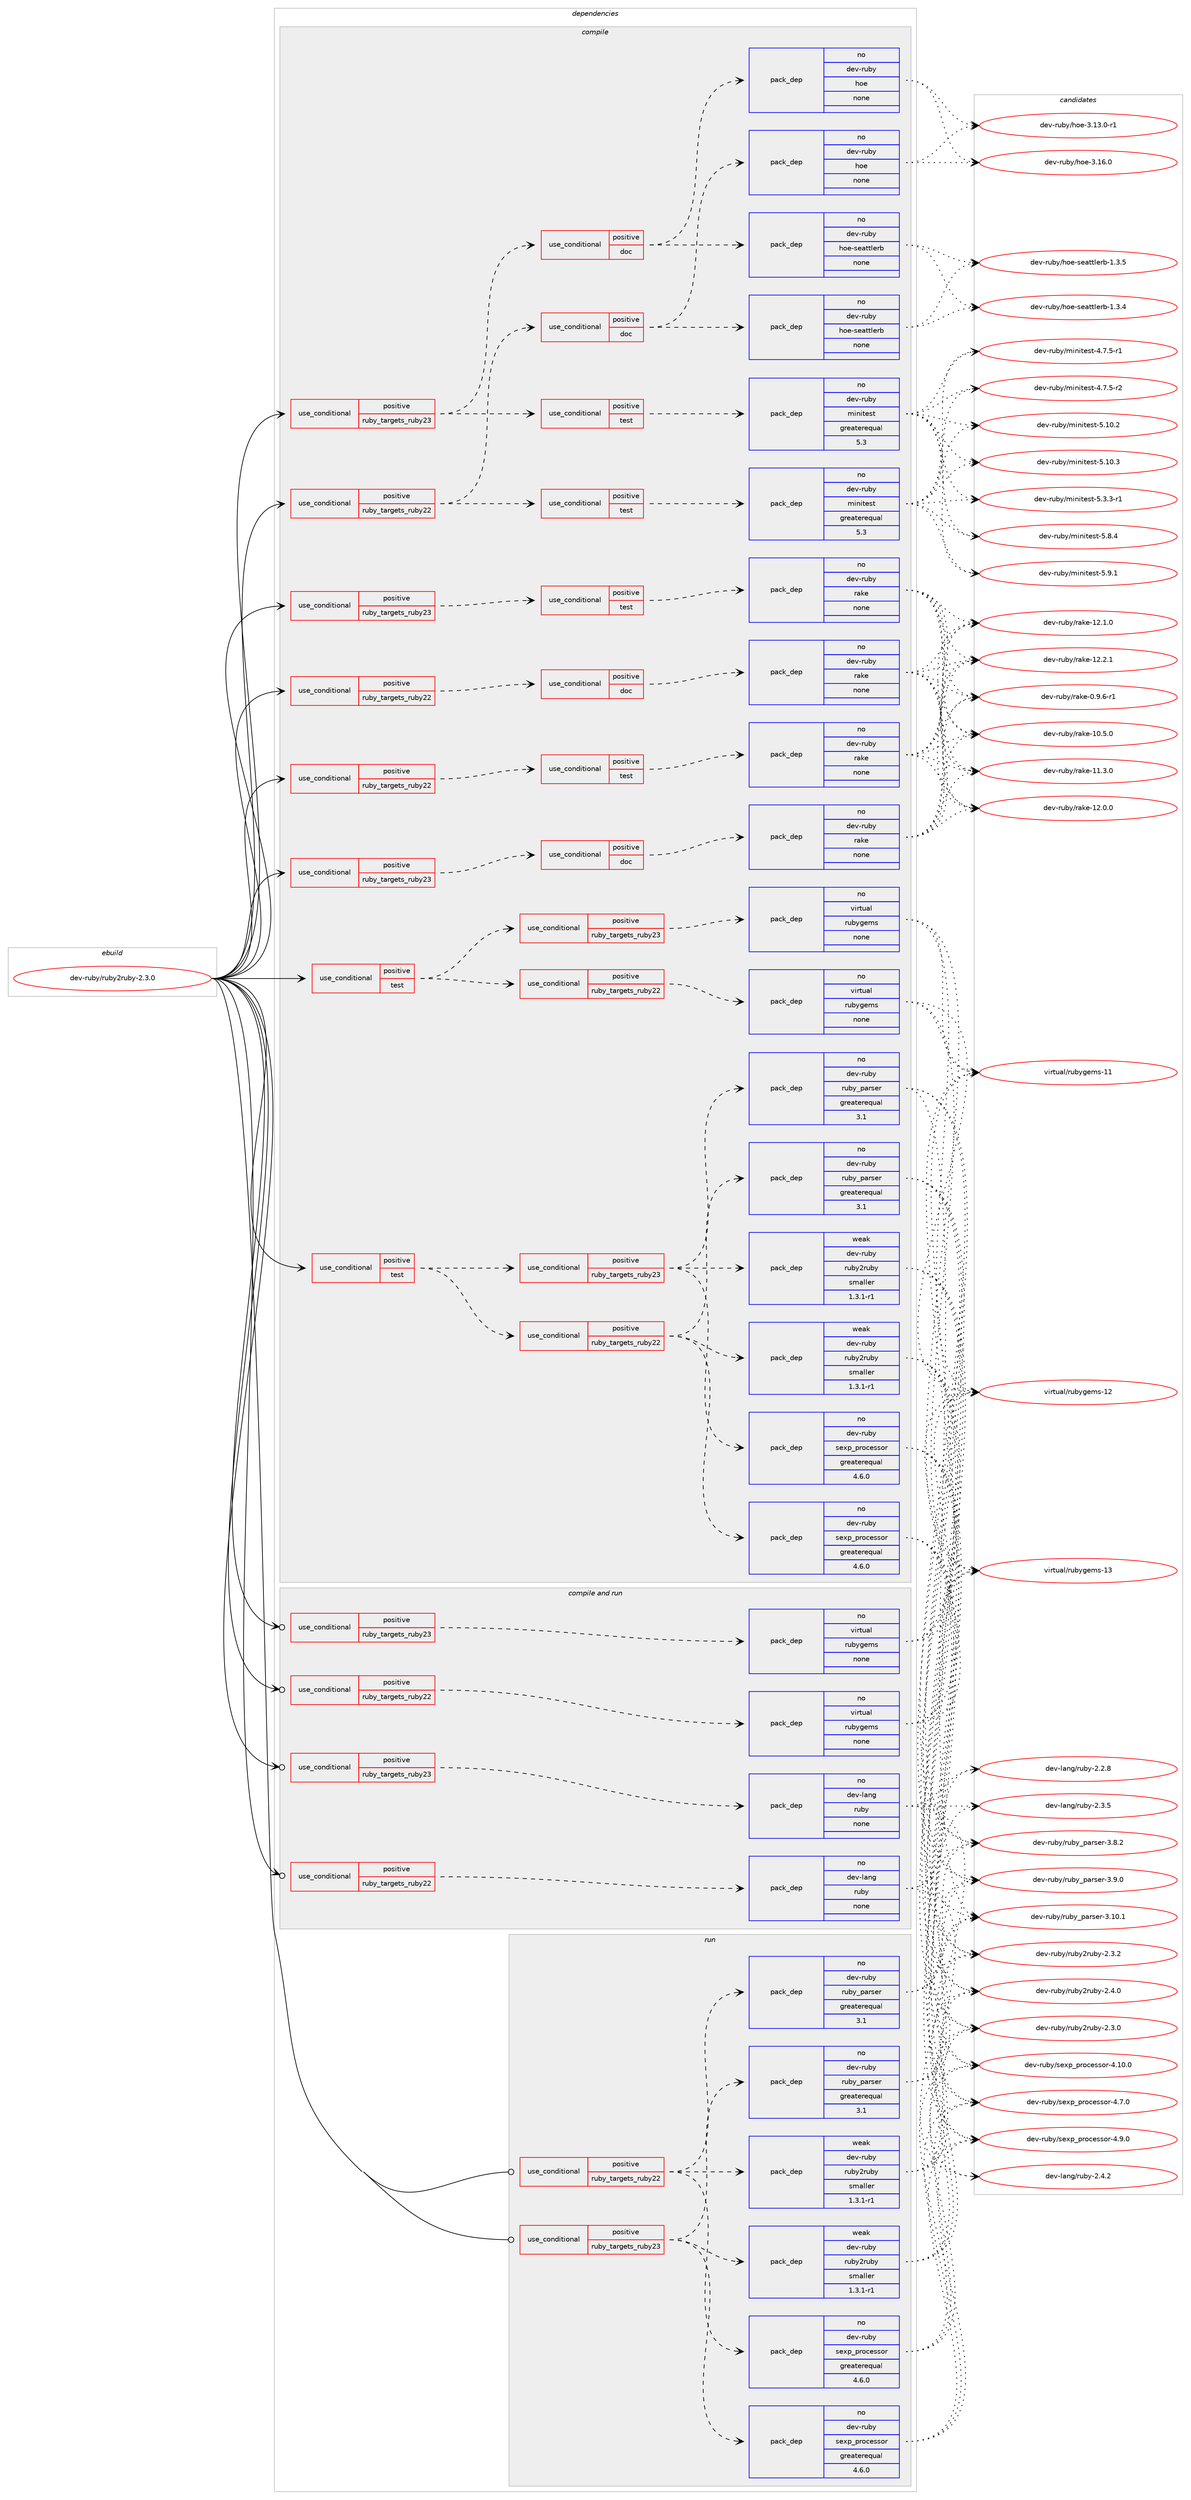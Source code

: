 digraph prolog {

# *************
# Graph options
# *************

newrank=true;
concentrate=true;
compound=true;
graph [rankdir=LR,fontname=Helvetica,fontsize=10,ranksep=1.5];#, ranksep=2.5, nodesep=0.2];
edge  [arrowhead=vee];
node  [fontname=Helvetica,fontsize=10];

# **********
# The ebuild
# **********

subgraph cluster_leftcol {
color=gray;
rank=same;
label=<<i>ebuild</i>>;
id [label="dev-ruby/ruby2ruby-2.3.0", color=red, width=4, href="../dev-ruby/ruby2ruby-2.3.0.svg"];
}

# ****************
# The dependencies
# ****************

subgraph cluster_midcol {
color=gray;
label=<<i>dependencies</i>>;
subgraph cluster_compile {
fillcolor="#eeeeee";
style=filled;
label=<<i>compile</i>>;
subgraph cond71971 {
dependency268715 [label=<<TABLE BORDER="0" CELLBORDER="1" CELLSPACING="0" CELLPADDING="4"><TR><TD ROWSPAN="3" CELLPADDING="10">use_conditional</TD></TR><TR><TD>positive</TD></TR><TR><TD>ruby_targets_ruby22</TD></TR></TABLE>>, shape=none, color=red];
subgraph cond71972 {
dependency268716 [label=<<TABLE BORDER="0" CELLBORDER="1" CELLSPACING="0" CELLPADDING="4"><TR><TD ROWSPAN="3" CELLPADDING="10">use_conditional</TD></TR><TR><TD>positive</TD></TR><TR><TD>doc</TD></TR></TABLE>>, shape=none, color=red];
subgraph pack192630 {
dependency268717 [label=<<TABLE BORDER="0" CELLBORDER="1" CELLSPACING="0" CELLPADDING="4" WIDTH="220"><TR><TD ROWSPAN="6" CELLPADDING="30">pack_dep</TD></TR><TR><TD WIDTH="110">no</TD></TR><TR><TD>dev-ruby</TD></TR><TR><TD>hoe</TD></TR><TR><TD>none</TD></TR><TR><TD></TD></TR></TABLE>>, shape=none, color=blue];
}
dependency268716:e -> dependency268717:w [weight=20,style="dashed",arrowhead="vee"];
subgraph pack192631 {
dependency268718 [label=<<TABLE BORDER="0" CELLBORDER="1" CELLSPACING="0" CELLPADDING="4" WIDTH="220"><TR><TD ROWSPAN="6" CELLPADDING="30">pack_dep</TD></TR><TR><TD WIDTH="110">no</TD></TR><TR><TD>dev-ruby</TD></TR><TR><TD>hoe-seattlerb</TD></TR><TR><TD>none</TD></TR><TR><TD></TD></TR></TABLE>>, shape=none, color=blue];
}
dependency268716:e -> dependency268718:w [weight=20,style="dashed",arrowhead="vee"];
}
dependency268715:e -> dependency268716:w [weight=20,style="dashed",arrowhead="vee"];
subgraph cond71973 {
dependency268719 [label=<<TABLE BORDER="0" CELLBORDER="1" CELLSPACING="0" CELLPADDING="4"><TR><TD ROWSPAN="3" CELLPADDING="10">use_conditional</TD></TR><TR><TD>positive</TD></TR><TR><TD>test</TD></TR></TABLE>>, shape=none, color=red];
subgraph pack192632 {
dependency268720 [label=<<TABLE BORDER="0" CELLBORDER="1" CELLSPACING="0" CELLPADDING="4" WIDTH="220"><TR><TD ROWSPAN="6" CELLPADDING="30">pack_dep</TD></TR><TR><TD WIDTH="110">no</TD></TR><TR><TD>dev-ruby</TD></TR><TR><TD>minitest</TD></TR><TR><TD>greaterequal</TD></TR><TR><TD>5.3</TD></TR></TABLE>>, shape=none, color=blue];
}
dependency268719:e -> dependency268720:w [weight=20,style="dashed",arrowhead="vee"];
}
dependency268715:e -> dependency268719:w [weight=20,style="dashed",arrowhead="vee"];
}
id:e -> dependency268715:w [weight=20,style="solid",arrowhead="vee"];
subgraph cond71974 {
dependency268721 [label=<<TABLE BORDER="0" CELLBORDER="1" CELLSPACING="0" CELLPADDING="4"><TR><TD ROWSPAN="3" CELLPADDING="10">use_conditional</TD></TR><TR><TD>positive</TD></TR><TR><TD>ruby_targets_ruby22</TD></TR></TABLE>>, shape=none, color=red];
subgraph cond71975 {
dependency268722 [label=<<TABLE BORDER="0" CELLBORDER="1" CELLSPACING="0" CELLPADDING="4"><TR><TD ROWSPAN="3" CELLPADDING="10">use_conditional</TD></TR><TR><TD>positive</TD></TR><TR><TD>doc</TD></TR></TABLE>>, shape=none, color=red];
subgraph pack192633 {
dependency268723 [label=<<TABLE BORDER="0" CELLBORDER="1" CELLSPACING="0" CELLPADDING="4" WIDTH="220"><TR><TD ROWSPAN="6" CELLPADDING="30">pack_dep</TD></TR><TR><TD WIDTH="110">no</TD></TR><TR><TD>dev-ruby</TD></TR><TR><TD>rake</TD></TR><TR><TD>none</TD></TR><TR><TD></TD></TR></TABLE>>, shape=none, color=blue];
}
dependency268722:e -> dependency268723:w [weight=20,style="dashed",arrowhead="vee"];
}
dependency268721:e -> dependency268722:w [weight=20,style="dashed",arrowhead="vee"];
}
id:e -> dependency268721:w [weight=20,style="solid",arrowhead="vee"];
subgraph cond71976 {
dependency268724 [label=<<TABLE BORDER="0" CELLBORDER="1" CELLSPACING="0" CELLPADDING="4"><TR><TD ROWSPAN="3" CELLPADDING="10">use_conditional</TD></TR><TR><TD>positive</TD></TR><TR><TD>ruby_targets_ruby22</TD></TR></TABLE>>, shape=none, color=red];
subgraph cond71977 {
dependency268725 [label=<<TABLE BORDER="0" CELLBORDER="1" CELLSPACING="0" CELLPADDING="4"><TR><TD ROWSPAN="3" CELLPADDING="10">use_conditional</TD></TR><TR><TD>positive</TD></TR><TR><TD>test</TD></TR></TABLE>>, shape=none, color=red];
subgraph pack192634 {
dependency268726 [label=<<TABLE BORDER="0" CELLBORDER="1" CELLSPACING="0" CELLPADDING="4" WIDTH="220"><TR><TD ROWSPAN="6" CELLPADDING="30">pack_dep</TD></TR><TR><TD WIDTH="110">no</TD></TR><TR><TD>dev-ruby</TD></TR><TR><TD>rake</TD></TR><TR><TD>none</TD></TR><TR><TD></TD></TR></TABLE>>, shape=none, color=blue];
}
dependency268725:e -> dependency268726:w [weight=20,style="dashed",arrowhead="vee"];
}
dependency268724:e -> dependency268725:w [weight=20,style="dashed",arrowhead="vee"];
}
id:e -> dependency268724:w [weight=20,style="solid",arrowhead="vee"];
subgraph cond71978 {
dependency268727 [label=<<TABLE BORDER="0" CELLBORDER="1" CELLSPACING="0" CELLPADDING="4"><TR><TD ROWSPAN="3" CELLPADDING="10">use_conditional</TD></TR><TR><TD>positive</TD></TR><TR><TD>ruby_targets_ruby23</TD></TR></TABLE>>, shape=none, color=red];
subgraph cond71979 {
dependency268728 [label=<<TABLE BORDER="0" CELLBORDER="1" CELLSPACING="0" CELLPADDING="4"><TR><TD ROWSPAN="3" CELLPADDING="10">use_conditional</TD></TR><TR><TD>positive</TD></TR><TR><TD>doc</TD></TR></TABLE>>, shape=none, color=red];
subgraph pack192635 {
dependency268729 [label=<<TABLE BORDER="0" CELLBORDER="1" CELLSPACING="0" CELLPADDING="4" WIDTH="220"><TR><TD ROWSPAN="6" CELLPADDING="30">pack_dep</TD></TR><TR><TD WIDTH="110">no</TD></TR><TR><TD>dev-ruby</TD></TR><TR><TD>hoe</TD></TR><TR><TD>none</TD></TR><TR><TD></TD></TR></TABLE>>, shape=none, color=blue];
}
dependency268728:e -> dependency268729:w [weight=20,style="dashed",arrowhead="vee"];
subgraph pack192636 {
dependency268730 [label=<<TABLE BORDER="0" CELLBORDER="1" CELLSPACING="0" CELLPADDING="4" WIDTH="220"><TR><TD ROWSPAN="6" CELLPADDING="30">pack_dep</TD></TR><TR><TD WIDTH="110">no</TD></TR><TR><TD>dev-ruby</TD></TR><TR><TD>hoe-seattlerb</TD></TR><TR><TD>none</TD></TR><TR><TD></TD></TR></TABLE>>, shape=none, color=blue];
}
dependency268728:e -> dependency268730:w [weight=20,style="dashed",arrowhead="vee"];
}
dependency268727:e -> dependency268728:w [weight=20,style="dashed",arrowhead="vee"];
subgraph cond71980 {
dependency268731 [label=<<TABLE BORDER="0" CELLBORDER="1" CELLSPACING="0" CELLPADDING="4"><TR><TD ROWSPAN="3" CELLPADDING="10">use_conditional</TD></TR><TR><TD>positive</TD></TR><TR><TD>test</TD></TR></TABLE>>, shape=none, color=red];
subgraph pack192637 {
dependency268732 [label=<<TABLE BORDER="0" CELLBORDER="1" CELLSPACING="0" CELLPADDING="4" WIDTH="220"><TR><TD ROWSPAN="6" CELLPADDING="30">pack_dep</TD></TR><TR><TD WIDTH="110">no</TD></TR><TR><TD>dev-ruby</TD></TR><TR><TD>minitest</TD></TR><TR><TD>greaterequal</TD></TR><TR><TD>5.3</TD></TR></TABLE>>, shape=none, color=blue];
}
dependency268731:e -> dependency268732:w [weight=20,style="dashed",arrowhead="vee"];
}
dependency268727:e -> dependency268731:w [weight=20,style="dashed",arrowhead="vee"];
}
id:e -> dependency268727:w [weight=20,style="solid",arrowhead="vee"];
subgraph cond71981 {
dependency268733 [label=<<TABLE BORDER="0" CELLBORDER="1" CELLSPACING="0" CELLPADDING="4"><TR><TD ROWSPAN="3" CELLPADDING="10">use_conditional</TD></TR><TR><TD>positive</TD></TR><TR><TD>ruby_targets_ruby23</TD></TR></TABLE>>, shape=none, color=red];
subgraph cond71982 {
dependency268734 [label=<<TABLE BORDER="0" CELLBORDER="1" CELLSPACING="0" CELLPADDING="4"><TR><TD ROWSPAN="3" CELLPADDING="10">use_conditional</TD></TR><TR><TD>positive</TD></TR><TR><TD>doc</TD></TR></TABLE>>, shape=none, color=red];
subgraph pack192638 {
dependency268735 [label=<<TABLE BORDER="0" CELLBORDER="1" CELLSPACING="0" CELLPADDING="4" WIDTH="220"><TR><TD ROWSPAN="6" CELLPADDING="30">pack_dep</TD></TR><TR><TD WIDTH="110">no</TD></TR><TR><TD>dev-ruby</TD></TR><TR><TD>rake</TD></TR><TR><TD>none</TD></TR><TR><TD></TD></TR></TABLE>>, shape=none, color=blue];
}
dependency268734:e -> dependency268735:w [weight=20,style="dashed",arrowhead="vee"];
}
dependency268733:e -> dependency268734:w [weight=20,style="dashed",arrowhead="vee"];
}
id:e -> dependency268733:w [weight=20,style="solid",arrowhead="vee"];
subgraph cond71983 {
dependency268736 [label=<<TABLE BORDER="0" CELLBORDER="1" CELLSPACING="0" CELLPADDING="4"><TR><TD ROWSPAN="3" CELLPADDING="10">use_conditional</TD></TR><TR><TD>positive</TD></TR><TR><TD>ruby_targets_ruby23</TD></TR></TABLE>>, shape=none, color=red];
subgraph cond71984 {
dependency268737 [label=<<TABLE BORDER="0" CELLBORDER="1" CELLSPACING="0" CELLPADDING="4"><TR><TD ROWSPAN="3" CELLPADDING="10">use_conditional</TD></TR><TR><TD>positive</TD></TR><TR><TD>test</TD></TR></TABLE>>, shape=none, color=red];
subgraph pack192639 {
dependency268738 [label=<<TABLE BORDER="0" CELLBORDER="1" CELLSPACING="0" CELLPADDING="4" WIDTH="220"><TR><TD ROWSPAN="6" CELLPADDING="30">pack_dep</TD></TR><TR><TD WIDTH="110">no</TD></TR><TR><TD>dev-ruby</TD></TR><TR><TD>rake</TD></TR><TR><TD>none</TD></TR><TR><TD></TD></TR></TABLE>>, shape=none, color=blue];
}
dependency268737:e -> dependency268738:w [weight=20,style="dashed",arrowhead="vee"];
}
dependency268736:e -> dependency268737:w [weight=20,style="dashed",arrowhead="vee"];
}
id:e -> dependency268736:w [weight=20,style="solid",arrowhead="vee"];
subgraph cond71985 {
dependency268739 [label=<<TABLE BORDER="0" CELLBORDER="1" CELLSPACING="0" CELLPADDING="4"><TR><TD ROWSPAN="3" CELLPADDING="10">use_conditional</TD></TR><TR><TD>positive</TD></TR><TR><TD>test</TD></TR></TABLE>>, shape=none, color=red];
subgraph cond71986 {
dependency268740 [label=<<TABLE BORDER="0" CELLBORDER="1" CELLSPACING="0" CELLPADDING="4"><TR><TD ROWSPAN="3" CELLPADDING="10">use_conditional</TD></TR><TR><TD>positive</TD></TR><TR><TD>ruby_targets_ruby22</TD></TR></TABLE>>, shape=none, color=red];
subgraph pack192640 {
dependency268741 [label=<<TABLE BORDER="0" CELLBORDER="1" CELLSPACING="0" CELLPADDING="4" WIDTH="220"><TR><TD ROWSPAN="6" CELLPADDING="30">pack_dep</TD></TR><TR><TD WIDTH="110">no</TD></TR><TR><TD>dev-ruby</TD></TR><TR><TD>sexp_processor</TD></TR><TR><TD>greaterequal</TD></TR><TR><TD>4.6.0</TD></TR></TABLE>>, shape=none, color=blue];
}
dependency268740:e -> dependency268741:w [weight=20,style="dashed",arrowhead="vee"];
subgraph pack192641 {
dependency268742 [label=<<TABLE BORDER="0" CELLBORDER="1" CELLSPACING="0" CELLPADDING="4" WIDTH="220"><TR><TD ROWSPAN="6" CELLPADDING="30">pack_dep</TD></TR><TR><TD WIDTH="110">no</TD></TR><TR><TD>dev-ruby</TD></TR><TR><TD>ruby_parser</TD></TR><TR><TD>greaterequal</TD></TR><TR><TD>3.1</TD></TR></TABLE>>, shape=none, color=blue];
}
dependency268740:e -> dependency268742:w [weight=20,style="dashed",arrowhead="vee"];
subgraph pack192642 {
dependency268743 [label=<<TABLE BORDER="0" CELLBORDER="1" CELLSPACING="0" CELLPADDING="4" WIDTH="220"><TR><TD ROWSPAN="6" CELLPADDING="30">pack_dep</TD></TR><TR><TD WIDTH="110">weak</TD></TR><TR><TD>dev-ruby</TD></TR><TR><TD>ruby2ruby</TD></TR><TR><TD>smaller</TD></TR><TR><TD>1.3.1-r1</TD></TR></TABLE>>, shape=none, color=blue];
}
dependency268740:e -> dependency268743:w [weight=20,style="dashed",arrowhead="vee"];
}
dependency268739:e -> dependency268740:w [weight=20,style="dashed",arrowhead="vee"];
subgraph cond71987 {
dependency268744 [label=<<TABLE BORDER="0" CELLBORDER="1" CELLSPACING="0" CELLPADDING="4"><TR><TD ROWSPAN="3" CELLPADDING="10">use_conditional</TD></TR><TR><TD>positive</TD></TR><TR><TD>ruby_targets_ruby23</TD></TR></TABLE>>, shape=none, color=red];
subgraph pack192643 {
dependency268745 [label=<<TABLE BORDER="0" CELLBORDER="1" CELLSPACING="0" CELLPADDING="4" WIDTH="220"><TR><TD ROWSPAN="6" CELLPADDING="30">pack_dep</TD></TR><TR><TD WIDTH="110">no</TD></TR><TR><TD>dev-ruby</TD></TR><TR><TD>sexp_processor</TD></TR><TR><TD>greaterequal</TD></TR><TR><TD>4.6.0</TD></TR></TABLE>>, shape=none, color=blue];
}
dependency268744:e -> dependency268745:w [weight=20,style="dashed",arrowhead="vee"];
subgraph pack192644 {
dependency268746 [label=<<TABLE BORDER="0" CELLBORDER="1" CELLSPACING="0" CELLPADDING="4" WIDTH="220"><TR><TD ROWSPAN="6" CELLPADDING="30">pack_dep</TD></TR><TR><TD WIDTH="110">no</TD></TR><TR><TD>dev-ruby</TD></TR><TR><TD>ruby_parser</TD></TR><TR><TD>greaterequal</TD></TR><TR><TD>3.1</TD></TR></TABLE>>, shape=none, color=blue];
}
dependency268744:e -> dependency268746:w [weight=20,style="dashed",arrowhead="vee"];
subgraph pack192645 {
dependency268747 [label=<<TABLE BORDER="0" CELLBORDER="1" CELLSPACING="0" CELLPADDING="4" WIDTH="220"><TR><TD ROWSPAN="6" CELLPADDING="30">pack_dep</TD></TR><TR><TD WIDTH="110">weak</TD></TR><TR><TD>dev-ruby</TD></TR><TR><TD>ruby2ruby</TD></TR><TR><TD>smaller</TD></TR><TR><TD>1.3.1-r1</TD></TR></TABLE>>, shape=none, color=blue];
}
dependency268744:e -> dependency268747:w [weight=20,style="dashed",arrowhead="vee"];
}
dependency268739:e -> dependency268744:w [weight=20,style="dashed",arrowhead="vee"];
}
id:e -> dependency268739:w [weight=20,style="solid",arrowhead="vee"];
subgraph cond71988 {
dependency268748 [label=<<TABLE BORDER="0" CELLBORDER="1" CELLSPACING="0" CELLPADDING="4"><TR><TD ROWSPAN="3" CELLPADDING="10">use_conditional</TD></TR><TR><TD>positive</TD></TR><TR><TD>test</TD></TR></TABLE>>, shape=none, color=red];
subgraph cond71989 {
dependency268749 [label=<<TABLE BORDER="0" CELLBORDER="1" CELLSPACING="0" CELLPADDING="4"><TR><TD ROWSPAN="3" CELLPADDING="10">use_conditional</TD></TR><TR><TD>positive</TD></TR><TR><TD>ruby_targets_ruby22</TD></TR></TABLE>>, shape=none, color=red];
subgraph pack192646 {
dependency268750 [label=<<TABLE BORDER="0" CELLBORDER="1" CELLSPACING="0" CELLPADDING="4" WIDTH="220"><TR><TD ROWSPAN="6" CELLPADDING="30">pack_dep</TD></TR><TR><TD WIDTH="110">no</TD></TR><TR><TD>virtual</TD></TR><TR><TD>rubygems</TD></TR><TR><TD>none</TD></TR><TR><TD></TD></TR></TABLE>>, shape=none, color=blue];
}
dependency268749:e -> dependency268750:w [weight=20,style="dashed",arrowhead="vee"];
}
dependency268748:e -> dependency268749:w [weight=20,style="dashed",arrowhead="vee"];
subgraph cond71990 {
dependency268751 [label=<<TABLE BORDER="0" CELLBORDER="1" CELLSPACING="0" CELLPADDING="4"><TR><TD ROWSPAN="3" CELLPADDING="10">use_conditional</TD></TR><TR><TD>positive</TD></TR><TR><TD>ruby_targets_ruby23</TD></TR></TABLE>>, shape=none, color=red];
subgraph pack192647 {
dependency268752 [label=<<TABLE BORDER="0" CELLBORDER="1" CELLSPACING="0" CELLPADDING="4" WIDTH="220"><TR><TD ROWSPAN="6" CELLPADDING="30">pack_dep</TD></TR><TR><TD WIDTH="110">no</TD></TR><TR><TD>virtual</TD></TR><TR><TD>rubygems</TD></TR><TR><TD>none</TD></TR><TR><TD></TD></TR></TABLE>>, shape=none, color=blue];
}
dependency268751:e -> dependency268752:w [weight=20,style="dashed",arrowhead="vee"];
}
dependency268748:e -> dependency268751:w [weight=20,style="dashed",arrowhead="vee"];
}
id:e -> dependency268748:w [weight=20,style="solid",arrowhead="vee"];
}
subgraph cluster_compileandrun {
fillcolor="#eeeeee";
style=filled;
label=<<i>compile and run</i>>;
subgraph cond71991 {
dependency268753 [label=<<TABLE BORDER="0" CELLBORDER="1" CELLSPACING="0" CELLPADDING="4"><TR><TD ROWSPAN="3" CELLPADDING="10">use_conditional</TD></TR><TR><TD>positive</TD></TR><TR><TD>ruby_targets_ruby22</TD></TR></TABLE>>, shape=none, color=red];
subgraph pack192648 {
dependency268754 [label=<<TABLE BORDER="0" CELLBORDER="1" CELLSPACING="0" CELLPADDING="4" WIDTH="220"><TR><TD ROWSPAN="6" CELLPADDING="30">pack_dep</TD></TR><TR><TD WIDTH="110">no</TD></TR><TR><TD>dev-lang</TD></TR><TR><TD>ruby</TD></TR><TR><TD>none</TD></TR><TR><TD></TD></TR></TABLE>>, shape=none, color=blue];
}
dependency268753:e -> dependency268754:w [weight=20,style="dashed",arrowhead="vee"];
}
id:e -> dependency268753:w [weight=20,style="solid",arrowhead="odotvee"];
subgraph cond71992 {
dependency268755 [label=<<TABLE BORDER="0" CELLBORDER="1" CELLSPACING="0" CELLPADDING="4"><TR><TD ROWSPAN="3" CELLPADDING="10">use_conditional</TD></TR><TR><TD>positive</TD></TR><TR><TD>ruby_targets_ruby22</TD></TR></TABLE>>, shape=none, color=red];
subgraph pack192649 {
dependency268756 [label=<<TABLE BORDER="0" CELLBORDER="1" CELLSPACING="0" CELLPADDING="4" WIDTH="220"><TR><TD ROWSPAN="6" CELLPADDING="30">pack_dep</TD></TR><TR><TD WIDTH="110">no</TD></TR><TR><TD>virtual</TD></TR><TR><TD>rubygems</TD></TR><TR><TD>none</TD></TR><TR><TD></TD></TR></TABLE>>, shape=none, color=blue];
}
dependency268755:e -> dependency268756:w [weight=20,style="dashed",arrowhead="vee"];
}
id:e -> dependency268755:w [weight=20,style="solid",arrowhead="odotvee"];
subgraph cond71993 {
dependency268757 [label=<<TABLE BORDER="0" CELLBORDER="1" CELLSPACING="0" CELLPADDING="4"><TR><TD ROWSPAN="3" CELLPADDING="10">use_conditional</TD></TR><TR><TD>positive</TD></TR><TR><TD>ruby_targets_ruby23</TD></TR></TABLE>>, shape=none, color=red];
subgraph pack192650 {
dependency268758 [label=<<TABLE BORDER="0" CELLBORDER="1" CELLSPACING="0" CELLPADDING="4" WIDTH="220"><TR><TD ROWSPAN="6" CELLPADDING="30">pack_dep</TD></TR><TR><TD WIDTH="110">no</TD></TR><TR><TD>dev-lang</TD></TR><TR><TD>ruby</TD></TR><TR><TD>none</TD></TR><TR><TD></TD></TR></TABLE>>, shape=none, color=blue];
}
dependency268757:e -> dependency268758:w [weight=20,style="dashed",arrowhead="vee"];
}
id:e -> dependency268757:w [weight=20,style="solid",arrowhead="odotvee"];
subgraph cond71994 {
dependency268759 [label=<<TABLE BORDER="0" CELLBORDER="1" CELLSPACING="0" CELLPADDING="4"><TR><TD ROWSPAN="3" CELLPADDING="10">use_conditional</TD></TR><TR><TD>positive</TD></TR><TR><TD>ruby_targets_ruby23</TD></TR></TABLE>>, shape=none, color=red];
subgraph pack192651 {
dependency268760 [label=<<TABLE BORDER="0" CELLBORDER="1" CELLSPACING="0" CELLPADDING="4" WIDTH="220"><TR><TD ROWSPAN="6" CELLPADDING="30">pack_dep</TD></TR><TR><TD WIDTH="110">no</TD></TR><TR><TD>virtual</TD></TR><TR><TD>rubygems</TD></TR><TR><TD>none</TD></TR><TR><TD></TD></TR></TABLE>>, shape=none, color=blue];
}
dependency268759:e -> dependency268760:w [weight=20,style="dashed",arrowhead="vee"];
}
id:e -> dependency268759:w [weight=20,style="solid",arrowhead="odotvee"];
}
subgraph cluster_run {
fillcolor="#eeeeee";
style=filled;
label=<<i>run</i>>;
subgraph cond71995 {
dependency268761 [label=<<TABLE BORDER="0" CELLBORDER="1" CELLSPACING="0" CELLPADDING="4"><TR><TD ROWSPAN="3" CELLPADDING="10">use_conditional</TD></TR><TR><TD>positive</TD></TR><TR><TD>ruby_targets_ruby22</TD></TR></TABLE>>, shape=none, color=red];
subgraph pack192652 {
dependency268762 [label=<<TABLE BORDER="0" CELLBORDER="1" CELLSPACING="0" CELLPADDING="4" WIDTH="220"><TR><TD ROWSPAN="6" CELLPADDING="30">pack_dep</TD></TR><TR><TD WIDTH="110">no</TD></TR><TR><TD>dev-ruby</TD></TR><TR><TD>sexp_processor</TD></TR><TR><TD>greaterequal</TD></TR><TR><TD>4.6.0</TD></TR></TABLE>>, shape=none, color=blue];
}
dependency268761:e -> dependency268762:w [weight=20,style="dashed",arrowhead="vee"];
subgraph pack192653 {
dependency268763 [label=<<TABLE BORDER="0" CELLBORDER="1" CELLSPACING="0" CELLPADDING="4" WIDTH="220"><TR><TD ROWSPAN="6" CELLPADDING="30">pack_dep</TD></TR><TR><TD WIDTH="110">no</TD></TR><TR><TD>dev-ruby</TD></TR><TR><TD>ruby_parser</TD></TR><TR><TD>greaterequal</TD></TR><TR><TD>3.1</TD></TR></TABLE>>, shape=none, color=blue];
}
dependency268761:e -> dependency268763:w [weight=20,style="dashed",arrowhead="vee"];
subgraph pack192654 {
dependency268764 [label=<<TABLE BORDER="0" CELLBORDER="1" CELLSPACING="0" CELLPADDING="4" WIDTH="220"><TR><TD ROWSPAN="6" CELLPADDING="30">pack_dep</TD></TR><TR><TD WIDTH="110">weak</TD></TR><TR><TD>dev-ruby</TD></TR><TR><TD>ruby2ruby</TD></TR><TR><TD>smaller</TD></TR><TR><TD>1.3.1-r1</TD></TR></TABLE>>, shape=none, color=blue];
}
dependency268761:e -> dependency268764:w [weight=20,style="dashed",arrowhead="vee"];
}
id:e -> dependency268761:w [weight=20,style="solid",arrowhead="odot"];
subgraph cond71996 {
dependency268765 [label=<<TABLE BORDER="0" CELLBORDER="1" CELLSPACING="0" CELLPADDING="4"><TR><TD ROWSPAN="3" CELLPADDING="10">use_conditional</TD></TR><TR><TD>positive</TD></TR><TR><TD>ruby_targets_ruby23</TD></TR></TABLE>>, shape=none, color=red];
subgraph pack192655 {
dependency268766 [label=<<TABLE BORDER="0" CELLBORDER="1" CELLSPACING="0" CELLPADDING="4" WIDTH="220"><TR><TD ROWSPAN="6" CELLPADDING="30">pack_dep</TD></TR><TR><TD WIDTH="110">no</TD></TR><TR><TD>dev-ruby</TD></TR><TR><TD>sexp_processor</TD></TR><TR><TD>greaterequal</TD></TR><TR><TD>4.6.0</TD></TR></TABLE>>, shape=none, color=blue];
}
dependency268765:e -> dependency268766:w [weight=20,style="dashed",arrowhead="vee"];
subgraph pack192656 {
dependency268767 [label=<<TABLE BORDER="0" CELLBORDER="1" CELLSPACING="0" CELLPADDING="4" WIDTH="220"><TR><TD ROWSPAN="6" CELLPADDING="30">pack_dep</TD></TR><TR><TD WIDTH="110">no</TD></TR><TR><TD>dev-ruby</TD></TR><TR><TD>ruby_parser</TD></TR><TR><TD>greaterequal</TD></TR><TR><TD>3.1</TD></TR></TABLE>>, shape=none, color=blue];
}
dependency268765:e -> dependency268767:w [weight=20,style="dashed",arrowhead="vee"];
subgraph pack192657 {
dependency268768 [label=<<TABLE BORDER="0" CELLBORDER="1" CELLSPACING="0" CELLPADDING="4" WIDTH="220"><TR><TD ROWSPAN="6" CELLPADDING="30">pack_dep</TD></TR><TR><TD WIDTH="110">weak</TD></TR><TR><TD>dev-ruby</TD></TR><TR><TD>ruby2ruby</TD></TR><TR><TD>smaller</TD></TR><TR><TD>1.3.1-r1</TD></TR></TABLE>>, shape=none, color=blue];
}
dependency268765:e -> dependency268768:w [weight=20,style="dashed",arrowhead="vee"];
}
id:e -> dependency268765:w [weight=20,style="solid",arrowhead="odot"];
}
}

# **************
# The candidates
# **************

subgraph cluster_choices {
rank=same;
color=gray;
label=<<i>candidates</i>>;

subgraph choice192630 {
color=black;
nodesep=1;
choice100101118451141179812147104111101455146495146484511449 [label="dev-ruby/hoe-3.13.0-r1", color=red, width=4,href="../dev-ruby/hoe-3.13.0-r1.svg"];
choice10010111845114117981214710411110145514649544648 [label="dev-ruby/hoe-3.16.0", color=red, width=4,href="../dev-ruby/hoe-3.16.0.svg"];
dependency268717:e -> choice100101118451141179812147104111101455146495146484511449:w [style=dotted,weight="100"];
dependency268717:e -> choice10010111845114117981214710411110145514649544648:w [style=dotted,weight="100"];
}
subgraph choice192631 {
color=black;
nodesep=1;
choice100101118451141179812147104111101451151019711611610810111498454946514652 [label="dev-ruby/hoe-seattlerb-1.3.4", color=red, width=4,href="../dev-ruby/hoe-seattlerb-1.3.4.svg"];
choice100101118451141179812147104111101451151019711611610810111498454946514653 [label="dev-ruby/hoe-seattlerb-1.3.5", color=red, width=4,href="../dev-ruby/hoe-seattlerb-1.3.5.svg"];
dependency268718:e -> choice100101118451141179812147104111101451151019711611610810111498454946514652:w [style=dotted,weight="100"];
dependency268718:e -> choice100101118451141179812147104111101451151019711611610810111498454946514653:w [style=dotted,weight="100"];
}
subgraph choice192632 {
color=black;
nodesep=1;
choice1001011184511411798121471091051101051161011151164552465546534511449 [label="dev-ruby/minitest-4.7.5-r1", color=red, width=4,href="../dev-ruby/minitest-4.7.5-r1.svg"];
choice1001011184511411798121471091051101051161011151164552465546534511450 [label="dev-ruby/minitest-4.7.5-r2", color=red, width=4,href="../dev-ruby/minitest-4.7.5-r2.svg"];
choice10010111845114117981214710910511010511610111511645534649484650 [label="dev-ruby/minitest-5.10.2", color=red, width=4,href="../dev-ruby/minitest-5.10.2.svg"];
choice10010111845114117981214710910511010511610111511645534649484651 [label="dev-ruby/minitest-5.10.3", color=red, width=4,href="../dev-ruby/minitest-5.10.3.svg"];
choice1001011184511411798121471091051101051161011151164553465146514511449 [label="dev-ruby/minitest-5.3.3-r1", color=red, width=4,href="../dev-ruby/minitest-5.3.3-r1.svg"];
choice100101118451141179812147109105110105116101115116455346564652 [label="dev-ruby/minitest-5.8.4", color=red, width=4,href="../dev-ruby/minitest-5.8.4.svg"];
choice100101118451141179812147109105110105116101115116455346574649 [label="dev-ruby/minitest-5.9.1", color=red, width=4,href="../dev-ruby/minitest-5.9.1.svg"];
dependency268720:e -> choice1001011184511411798121471091051101051161011151164552465546534511449:w [style=dotted,weight="100"];
dependency268720:e -> choice1001011184511411798121471091051101051161011151164552465546534511450:w [style=dotted,weight="100"];
dependency268720:e -> choice10010111845114117981214710910511010511610111511645534649484650:w [style=dotted,weight="100"];
dependency268720:e -> choice10010111845114117981214710910511010511610111511645534649484651:w [style=dotted,weight="100"];
dependency268720:e -> choice1001011184511411798121471091051101051161011151164553465146514511449:w [style=dotted,weight="100"];
dependency268720:e -> choice100101118451141179812147109105110105116101115116455346564652:w [style=dotted,weight="100"];
dependency268720:e -> choice100101118451141179812147109105110105116101115116455346574649:w [style=dotted,weight="100"];
}
subgraph choice192633 {
color=black;
nodesep=1;
choice100101118451141179812147114971071014548465746544511449 [label="dev-ruby/rake-0.9.6-r1", color=red, width=4,href="../dev-ruby/rake-0.9.6-r1.svg"];
choice1001011184511411798121471149710710145494846534648 [label="dev-ruby/rake-10.5.0", color=red, width=4,href="../dev-ruby/rake-10.5.0.svg"];
choice1001011184511411798121471149710710145494946514648 [label="dev-ruby/rake-11.3.0", color=red, width=4,href="../dev-ruby/rake-11.3.0.svg"];
choice1001011184511411798121471149710710145495046484648 [label="dev-ruby/rake-12.0.0", color=red, width=4,href="../dev-ruby/rake-12.0.0.svg"];
choice1001011184511411798121471149710710145495046494648 [label="dev-ruby/rake-12.1.0", color=red, width=4,href="../dev-ruby/rake-12.1.0.svg"];
choice1001011184511411798121471149710710145495046504649 [label="dev-ruby/rake-12.2.1", color=red, width=4,href="../dev-ruby/rake-12.2.1.svg"];
dependency268723:e -> choice100101118451141179812147114971071014548465746544511449:w [style=dotted,weight="100"];
dependency268723:e -> choice1001011184511411798121471149710710145494846534648:w [style=dotted,weight="100"];
dependency268723:e -> choice1001011184511411798121471149710710145494946514648:w [style=dotted,weight="100"];
dependency268723:e -> choice1001011184511411798121471149710710145495046484648:w [style=dotted,weight="100"];
dependency268723:e -> choice1001011184511411798121471149710710145495046494648:w [style=dotted,weight="100"];
dependency268723:e -> choice1001011184511411798121471149710710145495046504649:w [style=dotted,weight="100"];
}
subgraph choice192634 {
color=black;
nodesep=1;
choice100101118451141179812147114971071014548465746544511449 [label="dev-ruby/rake-0.9.6-r1", color=red, width=4,href="../dev-ruby/rake-0.9.6-r1.svg"];
choice1001011184511411798121471149710710145494846534648 [label="dev-ruby/rake-10.5.0", color=red, width=4,href="../dev-ruby/rake-10.5.0.svg"];
choice1001011184511411798121471149710710145494946514648 [label="dev-ruby/rake-11.3.0", color=red, width=4,href="../dev-ruby/rake-11.3.0.svg"];
choice1001011184511411798121471149710710145495046484648 [label="dev-ruby/rake-12.0.0", color=red, width=4,href="../dev-ruby/rake-12.0.0.svg"];
choice1001011184511411798121471149710710145495046494648 [label="dev-ruby/rake-12.1.0", color=red, width=4,href="../dev-ruby/rake-12.1.0.svg"];
choice1001011184511411798121471149710710145495046504649 [label="dev-ruby/rake-12.2.1", color=red, width=4,href="../dev-ruby/rake-12.2.1.svg"];
dependency268726:e -> choice100101118451141179812147114971071014548465746544511449:w [style=dotted,weight="100"];
dependency268726:e -> choice1001011184511411798121471149710710145494846534648:w [style=dotted,weight="100"];
dependency268726:e -> choice1001011184511411798121471149710710145494946514648:w [style=dotted,weight="100"];
dependency268726:e -> choice1001011184511411798121471149710710145495046484648:w [style=dotted,weight="100"];
dependency268726:e -> choice1001011184511411798121471149710710145495046494648:w [style=dotted,weight="100"];
dependency268726:e -> choice1001011184511411798121471149710710145495046504649:w [style=dotted,weight="100"];
}
subgraph choice192635 {
color=black;
nodesep=1;
choice100101118451141179812147104111101455146495146484511449 [label="dev-ruby/hoe-3.13.0-r1", color=red, width=4,href="../dev-ruby/hoe-3.13.0-r1.svg"];
choice10010111845114117981214710411110145514649544648 [label="dev-ruby/hoe-3.16.0", color=red, width=4,href="../dev-ruby/hoe-3.16.0.svg"];
dependency268729:e -> choice100101118451141179812147104111101455146495146484511449:w [style=dotted,weight="100"];
dependency268729:e -> choice10010111845114117981214710411110145514649544648:w [style=dotted,weight="100"];
}
subgraph choice192636 {
color=black;
nodesep=1;
choice100101118451141179812147104111101451151019711611610810111498454946514652 [label="dev-ruby/hoe-seattlerb-1.3.4", color=red, width=4,href="../dev-ruby/hoe-seattlerb-1.3.4.svg"];
choice100101118451141179812147104111101451151019711611610810111498454946514653 [label="dev-ruby/hoe-seattlerb-1.3.5", color=red, width=4,href="../dev-ruby/hoe-seattlerb-1.3.5.svg"];
dependency268730:e -> choice100101118451141179812147104111101451151019711611610810111498454946514652:w [style=dotted,weight="100"];
dependency268730:e -> choice100101118451141179812147104111101451151019711611610810111498454946514653:w [style=dotted,weight="100"];
}
subgraph choice192637 {
color=black;
nodesep=1;
choice1001011184511411798121471091051101051161011151164552465546534511449 [label="dev-ruby/minitest-4.7.5-r1", color=red, width=4,href="../dev-ruby/minitest-4.7.5-r1.svg"];
choice1001011184511411798121471091051101051161011151164552465546534511450 [label="dev-ruby/minitest-4.7.5-r2", color=red, width=4,href="../dev-ruby/minitest-4.7.5-r2.svg"];
choice10010111845114117981214710910511010511610111511645534649484650 [label="dev-ruby/minitest-5.10.2", color=red, width=4,href="../dev-ruby/minitest-5.10.2.svg"];
choice10010111845114117981214710910511010511610111511645534649484651 [label="dev-ruby/minitest-5.10.3", color=red, width=4,href="../dev-ruby/minitest-5.10.3.svg"];
choice1001011184511411798121471091051101051161011151164553465146514511449 [label="dev-ruby/minitest-5.3.3-r1", color=red, width=4,href="../dev-ruby/minitest-5.3.3-r1.svg"];
choice100101118451141179812147109105110105116101115116455346564652 [label="dev-ruby/minitest-5.8.4", color=red, width=4,href="../dev-ruby/minitest-5.8.4.svg"];
choice100101118451141179812147109105110105116101115116455346574649 [label="dev-ruby/minitest-5.9.1", color=red, width=4,href="../dev-ruby/minitest-5.9.1.svg"];
dependency268732:e -> choice1001011184511411798121471091051101051161011151164552465546534511449:w [style=dotted,weight="100"];
dependency268732:e -> choice1001011184511411798121471091051101051161011151164552465546534511450:w [style=dotted,weight="100"];
dependency268732:e -> choice10010111845114117981214710910511010511610111511645534649484650:w [style=dotted,weight="100"];
dependency268732:e -> choice10010111845114117981214710910511010511610111511645534649484651:w [style=dotted,weight="100"];
dependency268732:e -> choice1001011184511411798121471091051101051161011151164553465146514511449:w [style=dotted,weight="100"];
dependency268732:e -> choice100101118451141179812147109105110105116101115116455346564652:w [style=dotted,weight="100"];
dependency268732:e -> choice100101118451141179812147109105110105116101115116455346574649:w [style=dotted,weight="100"];
}
subgraph choice192638 {
color=black;
nodesep=1;
choice100101118451141179812147114971071014548465746544511449 [label="dev-ruby/rake-0.9.6-r1", color=red, width=4,href="../dev-ruby/rake-0.9.6-r1.svg"];
choice1001011184511411798121471149710710145494846534648 [label="dev-ruby/rake-10.5.0", color=red, width=4,href="../dev-ruby/rake-10.5.0.svg"];
choice1001011184511411798121471149710710145494946514648 [label="dev-ruby/rake-11.3.0", color=red, width=4,href="../dev-ruby/rake-11.3.0.svg"];
choice1001011184511411798121471149710710145495046484648 [label="dev-ruby/rake-12.0.0", color=red, width=4,href="../dev-ruby/rake-12.0.0.svg"];
choice1001011184511411798121471149710710145495046494648 [label="dev-ruby/rake-12.1.0", color=red, width=4,href="../dev-ruby/rake-12.1.0.svg"];
choice1001011184511411798121471149710710145495046504649 [label="dev-ruby/rake-12.2.1", color=red, width=4,href="../dev-ruby/rake-12.2.1.svg"];
dependency268735:e -> choice100101118451141179812147114971071014548465746544511449:w [style=dotted,weight="100"];
dependency268735:e -> choice1001011184511411798121471149710710145494846534648:w [style=dotted,weight="100"];
dependency268735:e -> choice1001011184511411798121471149710710145494946514648:w [style=dotted,weight="100"];
dependency268735:e -> choice1001011184511411798121471149710710145495046484648:w [style=dotted,weight="100"];
dependency268735:e -> choice1001011184511411798121471149710710145495046494648:w [style=dotted,weight="100"];
dependency268735:e -> choice1001011184511411798121471149710710145495046504649:w [style=dotted,weight="100"];
}
subgraph choice192639 {
color=black;
nodesep=1;
choice100101118451141179812147114971071014548465746544511449 [label="dev-ruby/rake-0.9.6-r1", color=red, width=4,href="../dev-ruby/rake-0.9.6-r1.svg"];
choice1001011184511411798121471149710710145494846534648 [label="dev-ruby/rake-10.5.0", color=red, width=4,href="../dev-ruby/rake-10.5.0.svg"];
choice1001011184511411798121471149710710145494946514648 [label="dev-ruby/rake-11.3.0", color=red, width=4,href="../dev-ruby/rake-11.3.0.svg"];
choice1001011184511411798121471149710710145495046484648 [label="dev-ruby/rake-12.0.0", color=red, width=4,href="../dev-ruby/rake-12.0.0.svg"];
choice1001011184511411798121471149710710145495046494648 [label="dev-ruby/rake-12.1.0", color=red, width=4,href="../dev-ruby/rake-12.1.0.svg"];
choice1001011184511411798121471149710710145495046504649 [label="dev-ruby/rake-12.2.1", color=red, width=4,href="../dev-ruby/rake-12.2.1.svg"];
dependency268738:e -> choice100101118451141179812147114971071014548465746544511449:w [style=dotted,weight="100"];
dependency268738:e -> choice1001011184511411798121471149710710145494846534648:w [style=dotted,weight="100"];
dependency268738:e -> choice1001011184511411798121471149710710145494946514648:w [style=dotted,weight="100"];
dependency268738:e -> choice1001011184511411798121471149710710145495046484648:w [style=dotted,weight="100"];
dependency268738:e -> choice1001011184511411798121471149710710145495046494648:w [style=dotted,weight="100"];
dependency268738:e -> choice1001011184511411798121471149710710145495046504649:w [style=dotted,weight="100"];
}
subgraph choice192640 {
color=black;
nodesep=1;
choice100101118451141179812147115101120112951121141119910111511511111445524649484648 [label="dev-ruby/sexp_processor-4.10.0", color=red, width=4,href="../dev-ruby/sexp_processor-4.10.0.svg"];
choice1001011184511411798121471151011201129511211411199101115115111114455246554648 [label="dev-ruby/sexp_processor-4.7.0", color=red, width=4,href="../dev-ruby/sexp_processor-4.7.0.svg"];
choice1001011184511411798121471151011201129511211411199101115115111114455246574648 [label="dev-ruby/sexp_processor-4.9.0", color=red, width=4,href="../dev-ruby/sexp_processor-4.9.0.svg"];
dependency268741:e -> choice100101118451141179812147115101120112951121141119910111511511111445524649484648:w [style=dotted,weight="100"];
dependency268741:e -> choice1001011184511411798121471151011201129511211411199101115115111114455246554648:w [style=dotted,weight="100"];
dependency268741:e -> choice1001011184511411798121471151011201129511211411199101115115111114455246574648:w [style=dotted,weight="100"];
}
subgraph choice192641 {
color=black;
nodesep=1;
choice10010111845114117981214711411798121951129711411510111445514649484649 [label="dev-ruby/ruby_parser-3.10.1", color=red, width=4,href="../dev-ruby/ruby_parser-3.10.1.svg"];
choice100101118451141179812147114117981219511297114115101114455146564650 [label="dev-ruby/ruby_parser-3.8.2", color=red, width=4,href="../dev-ruby/ruby_parser-3.8.2.svg"];
choice100101118451141179812147114117981219511297114115101114455146574648 [label="dev-ruby/ruby_parser-3.9.0", color=red, width=4,href="../dev-ruby/ruby_parser-3.9.0.svg"];
dependency268742:e -> choice10010111845114117981214711411798121951129711411510111445514649484649:w [style=dotted,weight="100"];
dependency268742:e -> choice100101118451141179812147114117981219511297114115101114455146564650:w [style=dotted,weight="100"];
dependency268742:e -> choice100101118451141179812147114117981219511297114115101114455146574648:w [style=dotted,weight="100"];
}
subgraph choice192642 {
color=black;
nodesep=1;
choice100101118451141179812147114117981215011411798121455046514648 [label="dev-ruby/ruby2ruby-2.3.0", color=red, width=4,href="../dev-ruby/ruby2ruby-2.3.0.svg"];
choice100101118451141179812147114117981215011411798121455046514650 [label="dev-ruby/ruby2ruby-2.3.2", color=red, width=4,href="../dev-ruby/ruby2ruby-2.3.2.svg"];
choice100101118451141179812147114117981215011411798121455046524648 [label="dev-ruby/ruby2ruby-2.4.0", color=red, width=4,href="../dev-ruby/ruby2ruby-2.4.0.svg"];
dependency268743:e -> choice100101118451141179812147114117981215011411798121455046514648:w [style=dotted,weight="100"];
dependency268743:e -> choice100101118451141179812147114117981215011411798121455046514650:w [style=dotted,weight="100"];
dependency268743:e -> choice100101118451141179812147114117981215011411798121455046524648:w [style=dotted,weight="100"];
}
subgraph choice192643 {
color=black;
nodesep=1;
choice100101118451141179812147115101120112951121141119910111511511111445524649484648 [label="dev-ruby/sexp_processor-4.10.0", color=red, width=4,href="../dev-ruby/sexp_processor-4.10.0.svg"];
choice1001011184511411798121471151011201129511211411199101115115111114455246554648 [label="dev-ruby/sexp_processor-4.7.0", color=red, width=4,href="../dev-ruby/sexp_processor-4.7.0.svg"];
choice1001011184511411798121471151011201129511211411199101115115111114455246574648 [label="dev-ruby/sexp_processor-4.9.0", color=red, width=4,href="../dev-ruby/sexp_processor-4.9.0.svg"];
dependency268745:e -> choice100101118451141179812147115101120112951121141119910111511511111445524649484648:w [style=dotted,weight="100"];
dependency268745:e -> choice1001011184511411798121471151011201129511211411199101115115111114455246554648:w [style=dotted,weight="100"];
dependency268745:e -> choice1001011184511411798121471151011201129511211411199101115115111114455246574648:w [style=dotted,weight="100"];
}
subgraph choice192644 {
color=black;
nodesep=1;
choice10010111845114117981214711411798121951129711411510111445514649484649 [label="dev-ruby/ruby_parser-3.10.1", color=red, width=4,href="../dev-ruby/ruby_parser-3.10.1.svg"];
choice100101118451141179812147114117981219511297114115101114455146564650 [label="dev-ruby/ruby_parser-3.8.2", color=red, width=4,href="../dev-ruby/ruby_parser-3.8.2.svg"];
choice100101118451141179812147114117981219511297114115101114455146574648 [label="dev-ruby/ruby_parser-3.9.0", color=red, width=4,href="../dev-ruby/ruby_parser-3.9.0.svg"];
dependency268746:e -> choice10010111845114117981214711411798121951129711411510111445514649484649:w [style=dotted,weight="100"];
dependency268746:e -> choice100101118451141179812147114117981219511297114115101114455146564650:w [style=dotted,weight="100"];
dependency268746:e -> choice100101118451141179812147114117981219511297114115101114455146574648:w [style=dotted,weight="100"];
}
subgraph choice192645 {
color=black;
nodesep=1;
choice100101118451141179812147114117981215011411798121455046514648 [label="dev-ruby/ruby2ruby-2.3.0", color=red, width=4,href="../dev-ruby/ruby2ruby-2.3.0.svg"];
choice100101118451141179812147114117981215011411798121455046514650 [label="dev-ruby/ruby2ruby-2.3.2", color=red, width=4,href="../dev-ruby/ruby2ruby-2.3.2.svg"];
choice100101118451141179812147114117981215011411798121455046524648 [label="dev-ruby/ruby2ruby-2.4.0", color=red, width=4,href="../dev-ruby/ruby2ruby-2.4.0.svg"];
dependency268747:e -> choice100101118451141179812147114117981215011411798121455046514648:w [style=dotted,weight="100"];
dependency268747:e -> choice100101118451141179812147114117981215011411798121455046514650:w [style=dotted,weight="100"];
dependency268747:e -> choice100101118451141179812147114117981215011411798121455046524648:w [style=dotted,weight="100"];
}
subgraph choice192646 {
color=black;
nodesep=1;
choice118105114116117971084711411798121103101109115454949 [label="virtual/rubygems-11", color=red, width=4,href="../virtual/rubygems-11.svg"];
choice118105114116117971084711411798121103101109115454950 [label="virtual/rubygems-12", color=red, width=4,href="../virtual/rubygems-12.svg"];
choice118105114116117971084711411798121103101109115454951 [label="virtual/rubygems-13", color=red, width=4,href="../virtual/rubygems-13.svg"];
dependency268750:e -> choice118105114116117971084711411798121103101109115454949:w [style=dotted,weight="100"];
dependency268750:e -> choice118105114116117971084711411798121103101109115454950:w [style=dotted,weight="100"];
dependency268750:e -> choice118105114116117971084711411798121103101109115454951:w [style=dotted,weight="100"];
}
subgraph choice192647 {
color=black;
nodesep=1;
choice118105114116117971084711411798121103101109115454949 [label="virtual/rubygems-11", color=red, width=4,href="../virtual/rubygems-11.svg"];
choice118105114116117971084711411798121103101109115454950 [label="virtual/rubygems-12", color=red, width=4,href="../virtual/rubygems-12.svg"];
choice118105114116117971084711411798121103101109115454951 [label="virtual/rubygems-13", color=red, width=4,href="../virtual/rubygems-13.svg"];
dependency268752:e -> choice118105114116117971084711411798121103101109115454949:w [style=dotted,weight="100"];
dependency268752:e -> choice118105114116117971084711411798121103101109115454950:w [style=dotted,weight="100"];
dependency268752:e -> choice118105114116117971084711411798121103101109115454951:w [style=dotted,weight="100"];
}
subgraph choice192648 {
color=black;
nodesep=1;
choice10010111845108971101034711411798121455046504656 [label="dev-lang/ruby-2.2.8", color=red, width=4,href="../dev-lang/ruby-2.2.8.svg"];
choice10010111845108971101034711411798121455046514653 [label="dev-lang/ruby-2.3.5", color=red, width=4,href="../dev-lang/ruby-2.3.5.svg"];
choice10010111845108971101034711411798121455046524650 [label="dev-lang/ruby-2.4.2", color=red, width=4,href="../dev-lang/ruby-2.4.2.svg"];
dependency268754:e -> choice10010111845108971101034711411798121455046504656:w [style=dotted,weight="100"];
dependency268754:e -> choice10010111845108971101034711411798121455046514653:w [style=dotted,weight="100"];
dependency268754:e -> choice10010111845108971101034711411798121455046524650:w [style=dotted,weight="100"];
}
subgraph choice192649 {
color=black;
nodesep=1;
choice118105114116117971084711411798121103101109115454949 [label="virtual/rubygems-11", color=red, width=4,href="../virtual/rubygems-11.svg"];
choice118105114116117971084711411798121103101109115454950 [label="virtual/rubygems-12", color=red, width=4,href="../virtual/rubygems-12.svg"];
choice118105114116117971084711411798121103101109115454951 [label="virtual/rubygems-13", color=red, width=4,href="../virtual/rubygems-13.svg"];
dependency268756:e -> choice118105114116117971084711411798121103101109115454949:w [style=dotted,weight="100"];
dependency268756:e -> choice118105114116117971084711411798121103101109115454950:w [style=dotted,weight="100"];
dependency268756:e -> choice118105114116117971084711411798121103101109115454951:w [style=dotted,weight="100"];
}
subgraph choice192650 {
color=black;
nodesep=1;
choice10010111845108971101034711411798121455046504656 [label="dev-lang/ruby-2.2.8", color=red, width=4,href="../dev-lang/ruby-2.2.8.svg"];
choice10010111845108971101034711411798121455046514653 [label="dev-lang/ruby-2.3.5", color=red, width=4,href="../dev-lang/ruby-2.3.5.svg"];
choice10010111845108971101034711411798121455046524650 [label="dev-lang/ruby-2.4.2", color=red, width=4,href="../dev-lang/ruby-2.4.2.svg"];
dependency268758:e -> choice10010111845108971101034711411798121455046504656:w [style=dotted,weight="100"];
dependency268758:e -> choice10010111845108971101034711411798121455046514653:w [style=dotted,weight="100"];
dependency268758:e -> choice10010111845108971101034711411798121455046524650:w [style=dotted,weight="100"];
}
subgraph choice192651 {
color=black;
nodesep=1;
choice118105114116117971084711411798121103101109115454949 [label="virtual/rubygems-11", color=red, width=4,href="../virtual/rubygems-11.svg"];
choice118105114116117971084711411798121103101109115454950 [label="virtual/rubygems-12", color=red, width=4,href="../virtual/rubygems-12.svg"];
choice118105114116117971084711411798121103101109115454951 [label="virtual/rubygems-13", color=red, width=4,href="../virtual/rubygems-13.svg"];
dependency268760:e -> choice118105114116117971084711411798121103101109115454949:w [style=dotted,weight="100"];
dependency268760:e -> choice118105114116117971084711411798121103101109115454950:w [style=dotted,weight="100"];
dependency268760:e -> choice118105114116117971084711411798121103101109115454951:w [style=dotted,weight="100"];
}
subgraph choice192652 {
color=black;
nodesep=1;
choice100101118451141179812147115101120112951121141119910111511511111445524649484648 [label="dev-ruby/sexp_processor-4.10.0", color=red, width=4,href="../dev-ruby/sexp_processor-4.10.0.svg"];
choice1001011184511411798121471151011201129511211411199101115115111114455246554648 [label="dev-ruby/sexp_processor-4.7.0", color=red, width=4,href="../dev-ruby/sexp_processor-4.7.0.svg"];
choice1001011184511411798121471151011201129511211411199101115115111114455246574648 [label="dev-ruby/sexp_processor-4.9.0", color=red, width=4,href="../dev-ruby/sexp_processor-4.9.0.svg"];
dependency268762:e -> choice100101118451141179812147115101120112951121141119910111511511111445524649484648:w [style=dotted,weight="100"];
dependency268762:e -> choice1001011184511411798121471151011201129511211411199101115115111114455246554648:w [style=dotted,weight="100"];
dependency268762:e -> choice1001011184511411798121471151011201129511211411199101115115111114455246574648:w [style=dotted,weight="100"];
}
subgraph choice192653 {
color=black;
nodesep=1;
choice10010111845114117981214711411798121951129711411510111445514649484649 [label="dev-ruby/ruby_parser-3.10.1", color=red, width=4,href="../dev-ruby/ruby_parser-3.10.1.svg"];
choice100101118451141179812147114117981219511297114115101114455146564650 [label="dev-ruby/ruby_parser-3.8.2", color=red, width=4,href="../dev-ruby/ruby_parser-3.8.2.svg"];
choice100101118451141179812147114117981219511297114115101114455146574648 [label="dev-ruby/ruby_parser-3.9.0", color=red, width=4,href="../dev-ruby/ruby_parser-3.9.0.svg"];
dependency268763:e -> choice10010111845114117981214711411798121951129711411510111445514649484649:w [style=dotted,weight="100"];
dependency268763:e -> choice100101118451141179812147114117981219511297114115101114455146564650:w [style=dotted,weight="100"];
dependency268763:e -> choice100101118451141179812147114117981219511297114115101114455146574648:w [style=dotted,weight="100"];
}
subgraph choice192654 {
color=black;
nodesep=1;
choice100101118451141179812147114117981215011411798121455046514648 [label="dev-ruby/ruby2ruby-2.3.0", color=red, width=4,href="../dev-ruby/ruby2ruby-2.3.0.svg"];
choice100101118451141179812147114117981215011411798121455046514650 [label="dev-ruby/ruby2ruby-2.3.2", color=red, width=4,href="../dev-ruby/ruby2ruby-2.3.2.svg"];
choice100101118451141179812147114117981215011411798121455046524648 [label="dev-ruby/ruby2ruby-2.4.0", color=red, width=4,href="../dev-ruby/ruby2ruby-2.4.0.svg"];
dependency268764:e -> choice100101118451141179812147114117981215011411798121455046514648:w [style=dotted,weight="100"];
dependency268764:e -> choice100101118451141179812147114117981215011411798121455046514650:w [style=dotted,weight="100"];
dependency268764:e -> choice100101118451141179812147114117981215011411798121455046524648:w [style=dotted,weight="100"];
}
subgraph choice192655 {
color=black;
nodesep=1;
choice100101118451141179812147115101120112951121141119910111511511111445524649484648 [label="dev-ruby/sexp_processor-4.10.0", color=red, width=4,href="../dev-ruby/sexp_processor-4.10.0.svg"];
choice1001011184511411798121471151011201129511211411199101115115111114455246554648 [label="dev-ruby/sexp_processor-4.7.0", color=red, width=4,href="../dev-ruby/sexp_processor-4.7.0.svg"];
choice1001011184511411798121471151011201129511211411199101115115111114455246574648 [label="dev-ruby/sexp_processor-4.9.0", color=red, width=4,href="../dev-ruby/sexp_processor-4.9.0.svg"];
dependency268766:e -> choice100101118451141179812147115101120112951121141119910111511511111445524649484648:w [style=dotted,weight="100"];
dependency268766:e -> choice1001011184511411798121471151011201129511211411199101115115111114455246554648:w [style=dotted,weight="100"];
dependency268766:e -> choice1001011184511411798121471151011201129511211411199101115115111114455246574648:w [style=dotted,weight="100"];
}
subgraph choice192656 {
color=black;
nodesep=1;
choice10010111845114117981214711411798121951129711411510111445514649484649 [label="dev-ruby/ruby_parser-3.10.1", color=red, width=4,href="../dev-ruby/ruby_parser-3.10.1.svg"];
choice100101118451141179812147114117981219511297114115101114455146564650 [label="dev-ruby/ruby_parser-3.8.2", color=red, width=4,href="../dev-ruby/ruby_parser-3.8.2.svg"];
choice100101118451141179812147114117981219511297114115101114455146574648 [label="dev-ruby/ruby_parser-3.9.0", color=red, width=4,href="../dev-ruby/ruby_parser-3.9.0.svg"];
dependency268767:e -> choice10010111845114117981214711411798121951129711411510111445514649484649:w [style=dotted,weight="100"];
dependency268767:e -> choice100101118451141179812147114117981219511297114115101114455146564650:w [style=dotted,weight="100"];
dependency268767:e -> choice100101118451141179812147114117981219511297114115101114455146574648:w [style=dotted,weight="100"];
}
subgraph choice192657 {
color=black;
nodesep=1;
choice100101118451141179812147114117981215011411798121455046514648 [label="dev-ruby/ruby2ruby-2.3.0", color=red, width=4,href="../dev-ruby/ruby2ruby-2.3.0.svg"];
choice100101118451141179812147114117981215011411798121455046514650 [label="dev-ruby/ruby2ruby-2.3.2", color=red, width=4,href="../dev-ruby/ruby2ruby-2.3.2.svg"];
choice100101118451141179812147114117981215011411798121455046524648 [label="dev-ruby/ruby2ruby-2.4.0", color=red, width=4,href="../dev-ruby/ruby2ruby-2.4.0.svg"];
dependency268768:e -> choice100101118451141179812147114117981215011411798121455046514648:w [style=dotted,weight="100"];
dependency268768:e -> choice100101118451141179812147114117981215011411798121455046514650:w [style=dotted,weight="100"];
dependency268768:e -> choice100101118451141179812147114117981215011411798121455046524648:w [style=dotted,weight="100"];
}
}

}
